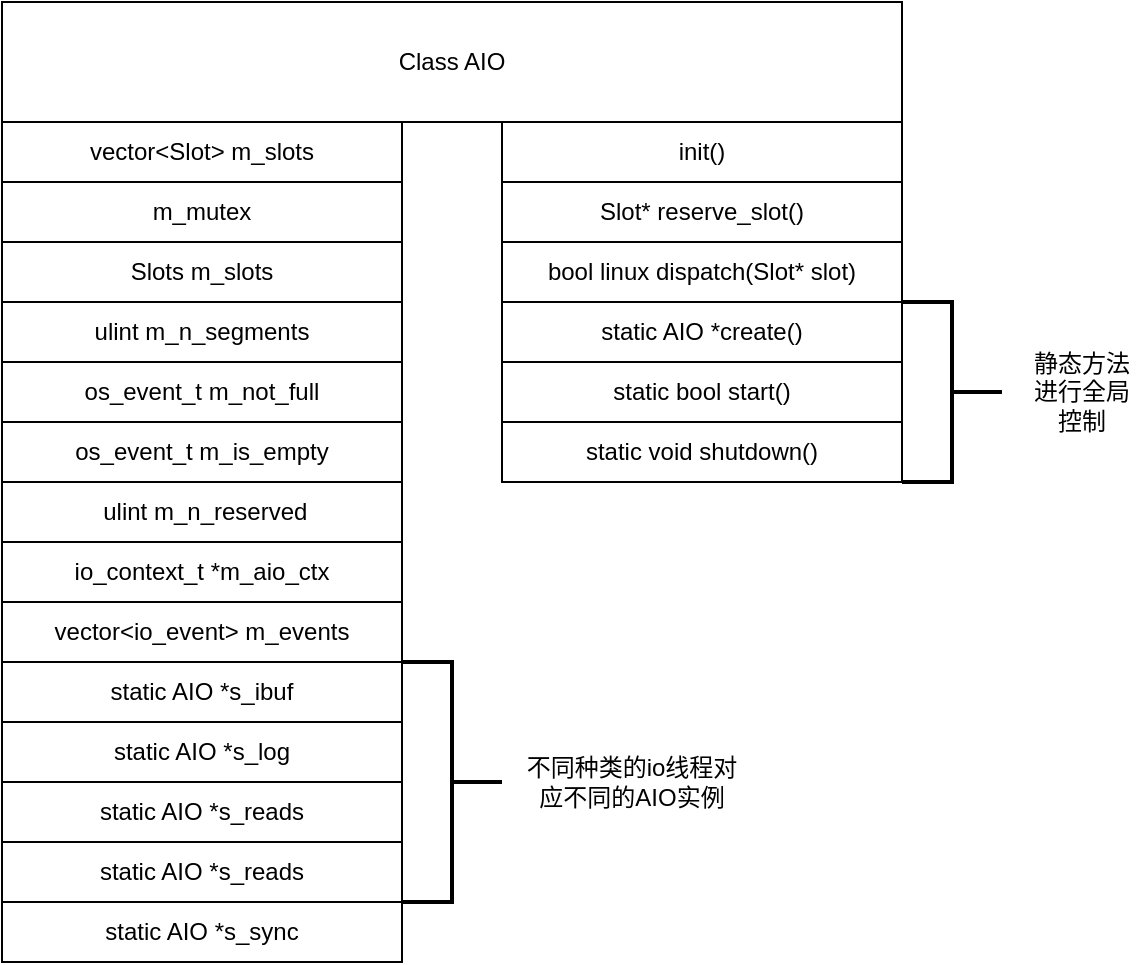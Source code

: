 <mxfile version="13.8.8" type="github">
  <diagram id="q9ZO_1OuuIrNF0Mv1bYy" name="Page-1">
    <mxGraphModel dx="1422" dy="716" grid="1" gridSize="10" guides="1" tooltips="1" connect="1" arrows="1" fold="1" page="1" pageScale="1" pageWidth="827" pageHeight="1169" math="0" shadow="0">
      <root>
        <mxCell id="0" />
        <mxCell id="1" parent="0" />
        <mxCell id="ESAg_G1ONVsVVt7TLx9m-1" value="Class AIO" style="rounded=0;whiteSpace=wrap;html=1;" vertex="1" parent="1">
          <mxGeometry x="200" y="120" width="450" height="60" as="geometry" />
        </mxCell>
        <mxCell id="ESAg_G1ONVsVVt7TLx9m-2" value="m_mutex" style="rounded=0;whiteSpace=wrap;html=1;" vertex="1" parent="1">
          <mxGeometry x="200" y="210" width="200" height="30" as="geometry" />
        </mxCell>
        <mxCell id="ESAg_G1ONVsVVt7TLx9m-3" value="init()" style="rounded=0;whiteSpace=wrap;html=1;" vertex="1" parent="1">
          <mxGeometry x="450" y="180" width="200" height="30" as="geometry" />
        </mxCell>
        <mxCell id="ESAg_G1ONVsVVt7TLx9m-4" value="vector&amp;lt;Slot&amp;gt; m_slots" style="rounded=0;whiteSpace=wrap;html=1;" vertex="1" parent="1">
          <mxGeometry x="200" y="180" width="200" height="30" as="geometry" />
        </mxCell>
        <mxCell id="ESAg_G1ONVsVVt7TLx9m-5" value="Slots m_slots" style="rounded=0;whiteSpace=wrap;html=1;" vertex="1" parent="1">
          <mxGeometry x="200" y="240" width="200" height="30" as="geometry" />
        </mxCell>
        <mxCell id="ESAg_G1ONVsVVt7TLx9m-6" value="Slot* reserve_slot()" style="rounded=0;whiteSpace=wrap;html=1;" vertex="1" parent="1">
          <mxGeometry x="450" y="210" width="200" height="30" as="geometry" />
        </mxCell>
        <mxCell id="ESAg_G1ONVsVVt7TLx9m-7" value="bool linux dispatch(Slot* slot)" style="rounded=0;whiteSpace=wrap;html=1;" vertex="1" parent="1">
          <mxGeometry x="450" y="240" width="200" height="30" as="geometry" />
        </mxCell>
        <mxCell id="ESAg_G1ONVsVVt7TLx9m-8" value="static AIO *create()" style="rounded=0;whiteSpace=wrap;html=1;" vertex="1" parent="1">
          <mxGeometry x="450" y="270" width="200" height="30" as="geometry" />
        </mxCell>
        <mxCell id="ESAg_G1ONVsVVt7TLx9m-9" value="static bool start()" style="rounded=0;whiteSpace=wrap;html=1;" vertex="1" parent="1">
          <mxGeometry x="450" y="300" width="200" height="30" as="geometry" />
        </mxCell>
        <mxCell id="ESAg_G1ONVsVVt7TLx9m-11" value="static void shutdown()" style="rounded=0;whiteSpace=wrap;html=1;" vertex="1" parent="1">
          <mxGeometry x="450" y="330" width="200" height="30" as="geometry" />
        </mxCell>
        <mxCell id="ESAg_G1ONVsVVt7TLx9m-12" value="ulint m_n_segments" style="rounded=0;whiteSpace=wrap;html=1;" vertex="1" parent="1">
          <mxGeometry x="200" y="270" width="200" height="30" as="geometry" />
        </mxCell>
        <mxCell id="ESAg_G1ONVsVVt7TLx9m-13" value="os_event_t m_not_full" style="rounded=0;whiteSpace=wrap;html=1;" vertex="1" parent="1">
          <mxGeometry x="200" y="300" width="200" height="30" as="geometry" />
        </mxCell>
        <mxCell id="ESAg_G1ONVsVVt7TLx9m-14" value="os_event_t m_is_empty" style="rounded=0;whiteSpace=wrap;html=1;" vertex="1" parent="1">
          <mxGeometry x="200" y="330" width="200" height="30" as="geometry" />
        </mxCell>
        <mxCell id="ESAg_G1ONVsVVt7TLx9m-15" value="&amp;nbsp;ulint m_n_reserved" style="rounded=0;whiteSpace=wrap;html=1;" vertex="1" parent="1">
          <mxGeometry x="200" y="360" width="200" height="30" as="geometry" />
        </mxCell>
        <mxCell id="ESAg_G1ONVsVVt7TLx9m-17" value="io_context_t *m_aio_ctx" style="rounded=0;whiteSpace=wrap;html=1;" vertex="1" parent="1">
          <mxGeometry x="200" y="420" width="200" height="30" as="geometry" />
        </mxCell>
        <mxCell id="ESAg_G1ONVsVVt7TLx9m-18" value="IOEvents m_events" style="rounded=0;whiteSpace=wrap;html=1;" vertex="1" parent="1">
          <mxGeometry x="200" y="450" width="200" height="30" as="geometry" />
        </mxCell>
        <mxCell id="ESAg_G1ONVsVVt7TLx9m-19" value="static AIO *s_ibuf" style="rounded=0;whiteSpace=wrap;html=1;" vertex="1" parent="1">
          <mxGeometry x="200" y="480" width="200" height="30" as="geometry" />
        </mxCell>
        <mxCell id="ESAg_G1ONVsVVt7TLx9m-20" value="static AIO *s_log" style="rounded=0;whiteSpace=wrap;html=1;" vertex="1" parent="1">
          <mxGeometry x="200" y="510" width="200" height="30" as="geometry" />
        </mxCell>
        <mxCell id="ESAg_G1ONVsVVt7TLx9m-21" value="static AIO *s_reads" style="rounded=0;whiteSpace=wrap;html=1;" vertex="1" parent="1">
          <mxGeometry x="200" y="540" width="200" height="30" as="geometry" />
        </mxCell>
        <mxCell id="ESAg_G1ONVsVVt7TLx9m-22" value="static AIO *s_writes" style="rounded=0;whiteSpace=wrap;html=1;" vertex="1" parent="1">
          <mxGeometry x="200" y="570" width="200" height="30" as="geometry" />
        </mxCell>
        <mxCell id="ESAg_G1ONVsVVt7TLx9m-23" value="static AIO *s_sync" style="rounded=0;whiteSpace=wrap;html=1;" vertex="1" parent="1">
          <mxGeometry x="200" y="570" width="200" height="30" as="geometry" />
        </mxCell>
        <mxCell id="ESAg_G1ONVsVVt7TLx9m-24" value="" style="strokeWidth=2;html=1;shape=mxgraph.flowchart.annotation_2;align=left;labelPosition=right;pointerEvents=1;direction=west;" vertex="1" parent="1">
          <mxGeometry x="400" y="450" width="50" height="120" as="geometry" />
        </mxCell>
        <mxCell id="ESAg_G1ONVsVVt7TLx9m-25" value="" style="strokeWidth=2;html=1;shape=mxgraph.flowchart.annotation_2;align=left;labelPosition=right;pointerEvents=1;direction=west;" vertex="1" parent="1">
          <mxGeometry x="650" y="270" width="50" height="90" as="geometry" />
        </mxCell>
        <mxCell id="ESAg_G1ONVsVVt7TLx9m-26" value="不同种类的io线程对应不同的AIO实例" style="text;html=1;strokeColor=none;fillColor=none;align=center;verticalAlign=middle;whiteSpace=wrap;rounded=0;" vertex="1" parent="1">
          <mxGeometry x="460" y="480" width="110" height="60" as="geometry" />
        </mxCell>
        <mxCell id="ESAg_G1ONVsVVt7TLx9m-27" value="静态方法进行全局控制" style="text;html=1;strokeColor=none;fillColor=none;align=center;verticalAlign=middle;whiteSpace=wrap;rounded=0;" vertex="1" parent="1">
          <mxGeometry x="710" y="300" width="60" height="30" as="geometry" />
        </mxCell>
        <mxCell id="ESAg_G1ONVsVVt7TLx9m-28" value="io_context_t *m_aio_ctx" style="rounded=0;whiteSpace=wrap;html=1;" vertex="1" parent="1">
          <mxGeometry x="200" y="390" width="200" height="30" as="geometry" />
        </mxCell>
        <mxCell id="ESAg_G1ONVsVVt7TLx9m-29" value="vector&amp;lt;io_event&amp;gt; m_events" style="rounded=0;whiteSpace=wrap;html=1;" vertex="1" parent="1">
          <mxGeometry x="200" y="420" width="200" height="30" as="geometry" />
        </mxCell>
        <mxCell id="ESAg_G1ONVsVVt7TLx9m-30" value="static AIO *s_ibuf" style="rounded=0;whiteSpace=wrap;html=1;" vertex="1" parent="1">
          <mxGeometry x="200" y="450" width="200" height="30" as="geometry" />
        </mxCell>
        <mxCell id="ESAg_G1ONVsVVt7TLx9m-31" value="static AIO *s_log" style="rounded=0;whiteSpace=wrap;html=1;" vertex="1" parent="1">
          <mxGeometry x="200" y="480" width="200" height="30" as="geometry" />
        </mxCell>
        <mxCell id="ESAg_G1ONVsVVt7TLx9m-32" value="static AIO *s_reads" style="rounded=0;whiteSpace=wrap;html=1;" vertex="1" parent="1">
          <mxGeometry x="200" y="510" width="200" height="30" as="geometry" />
        </mxCell>
      </root>
    </mxGraphModel>
  </diagram>
</mxfile>
